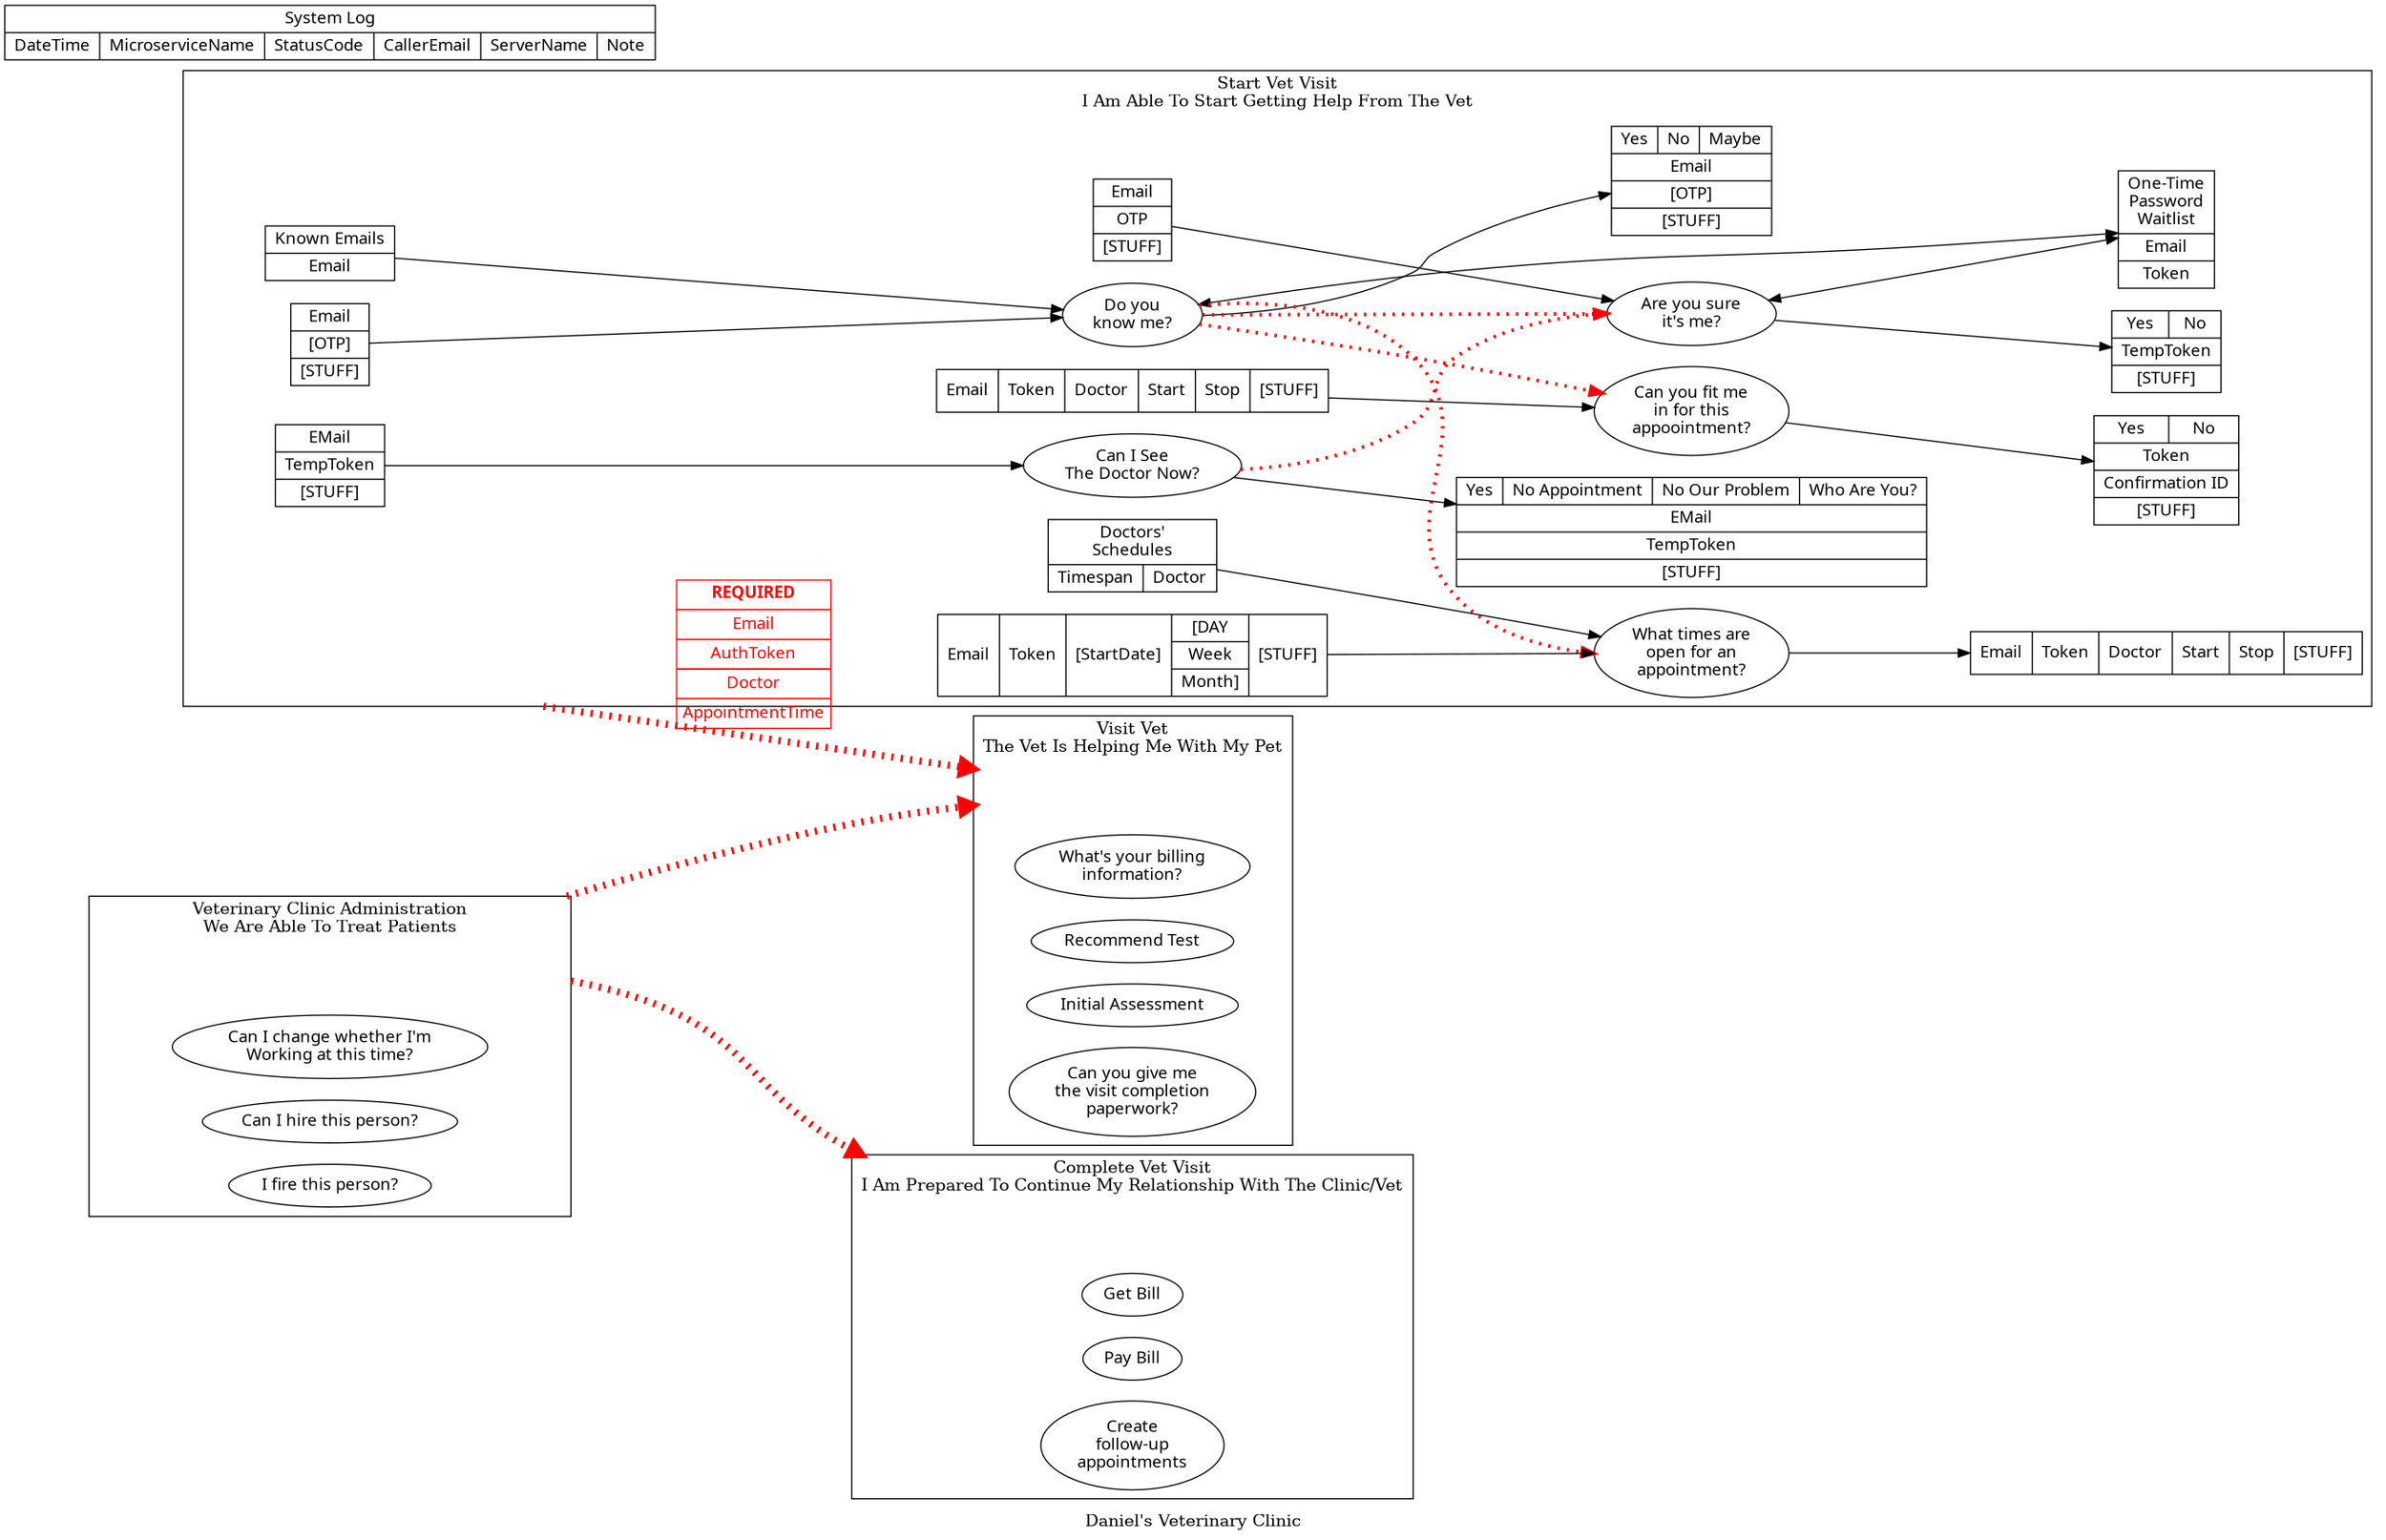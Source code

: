 @startuml
digraph VeterinaryClinic {
  node [fontname = "Handlee"];
  edge [fontname = "Handlee"];
  compound=true;
  label="Daniel's Veterinary Clinic";

  rankdir=LR;
  
  subgraph cluster_StartVetVisit {

    label="Start Vet Visit\nI Am Able To Start Getting Help From The Vet";
    edge[style=solid];
    ProcessAreaStartVetVisit [style=invis];

    doYouKnowMeInput [shape=record, label="<f0> Email|<f1> [OTP]|<f2> \[STUFF\]"];
    doYouKnowMeOutput [shape=record,label="{<f0> Yes|<f1> No|<f2>Maybe} | <f3> Email| <f4> \[OTP\]| <f5> \[STUFF\]"];
    knownEMails [ shape=record, label="<f0> Known Emails | <f1> Email"];
    doYouKnowMe [shape=oval, label="Do you\nknow me?"];
    knownEMails->doYouKnowMe;
    doYouKnowMeInput->doYouKnowMe;
    doYouKnowMe->doYouKnowMeOutput;
    doYouKnowMe->otpWaitList [dir=both];

    otpWaitList [ shape=record, label="<f0> One-Time\nPassword\nWaitlist | <f1> Email | <f2> Token"];
    areYouSureItsMeInput [shape=record, label="Email|OTP|\[STUFF\]"];
    areYouSureItsMeOutput [shape=record, label="{Yes|No} | TempToken | \[STUFF\]"];

    areYouSureItsMe [shape=oval, label="Are you sure\nit's me?"];
    areYouSureItsMe->otpWaitList [dir=both];
    areYouSureItsMeInput->areYouSureItsMe;
    areYouSureItsMe->areYouSureItsMeOutput;

    canISeeTheDoctorNowInput [shape=record, label="<f0> EMail| <f1> TempToken | <f2> \[STUFF\]"];
    canISeeTheDoctorNowOutput [shape=record, label="{<f0> Yes| <f1> No Appointment | <f2> No Our Problem | <f3> Who Are You?}| <f4> EMail| <f5> TempToken | <f6> \[STUFF\]"];
    canISeeTheDoctorNow [shape=oval, label="Can I See\nThe Doctor Now?"];
    canISeeTheDoctorNowInput->canISeeTheDoctorNow;
    canISeeTheDoctorNow->canISeeTheDoctorNowOutput;

    docSchedule [shape=record, label="<f0> Doctors'\nSchedules | {<f1>Timespan | <f2> Doctor }"];
    whatTimesAreOpenForAnAppointmentInput [shape=record, label="{<f0> Email | <f1> Token | <f2> \[StartDate\] | {<f3> \[DAY|Week|Month\]} | <f4> \[STUFF\]}"];
    whatTimesAreOpenForAnAppointment [shape=oval, label="What times are\nopen for an\nappointment?"];
    whatTimesAreOpenForAnAppointmentOutput [shape=record, label="{<f0> Email | <f1> Token | <f2> Doctor | <f3> Start | <f4> Stop | <f5> \[STUFF\]}"];
    whatTimesAreOpenForAnAppointmentInput->whatTimesAreOpenForAnAppointment;
    whatTimesAreOpenForAnAppointment->whatTimesAreOpenForAnAppointmentOutput;
    docSchedule->whatTimesAreOpenForAnAppointment;

    canYouFitMeInForThisAppointmentInput [shape=record, label="{<f0> Email | <f1> Token | <f2> Doctor | <f3> Start | <f4> Stop | <f5> \[STUFF\]}"];
    canYouFitMeInForThisAppointmentOutput [shape=record, label="{<f0> Yes | <f1> No} | <f2> Token | <f3> Confirmation ID | <f4> \[STUFF\]"];
    canYouFitMeInForThisAppointment [shape=oval, label="Can you fit me\nin for this\nappoointment?"];
    canYouFitMeInForThisAppointmentInput->canYouFitMeInForThisAppointment;
    canYouFitMeInForThisAppointment->canYouFitMeInForThisAppointmentOutput;

    // MICROSERVICE BUSINESS HIERARCHY -- NOT DATAFLOW OR DEPENDENCIES
    doYouKnowMe->canYouFitMeInForThisAppointment [color=red, penwidth=3, style=dotted];
    doYouKnowMe->areYouSureItsMe [color=red, penwidth=3, style=dotted];
    doYouKnowMe->whatTimesAreOpenForAnAppointment [color=red, penwidth=3, style=dotted];
    canISeeTheDoctorNow->areYouSureItsMe [color=red, penwidth=3, style=dotted];
  }

  subgraph cluster_VisitVet {
    node [fontname = "Handlee"];
    edge [fontname = "Handlee"];
    label="Visit Vet\nThe Vet Is Helping Me With My Pet";
    ProcessAreaVisitVet [style=invis];

    getBillingInfo [label="What's your billing\ninformation?"];
    recommendTest [label="Recommend Test"];
    initialAssessment [label="Initial Assessment"];
    getVisitCompletionPaperwork [label="Can you give me\nthe visit completion\npaperwork?"];
  }

  subgraph cluster_CompleteVetVisit {
    node [fontname = "Handlee"];
    edge [fontname = "Handlee"];
    label="Complete Vet Visit\nI Am Prepared To Continue My Relationship With The Clinic/Vet";
    ProcessAreaCompleteVetVisit [style=invis];

    getBill [label="Get Bill"];
    payBill [label="Pay Bill"];
    createFollowupAppointments [shape=oval, label="Create\nfollow-up\nappointments"];
  }

  subgraph cluster_VeterinaryClinicAdministration {
    node [fontname = "Handlee"];
    edge [fontname = "Handlee"];
    label="Veterinary Clinic Administration\nWe Are Able To Treat Patients";
    ProcessAreaVeterinaryClinicAdministration [style=invis];

    changeAvailabilityTime [shape=oval, label="Can I change whether I'm\nWorking at this time?"];
    hirePerson [shape=oval, label="Can I hire this person?"];
    firePerson [shape=oval, label="I fire this person?"];

  }
  // PROCESS AREA BUSINESS HIERARCHY -- NOT DATAFLOW OR DEPENDENCIES

  ProcessAreaStartVetVisit->ProcessAreaVisitVet [color=red, style=dotted, penwidth=6, ltail=cluster_StartVetVisit,labelfontcolor=red, lhead=cluster_VisitVet, label=< 
  <TABLE BORDER="0" CELLBORDER="1" CELLSPACING="0" CELLPADDING="4" >
  
  <TR><TD><FONT COLOR="red"><b>REQUIRED</b></FONT></TD></TR>
  <TR><TD><FONT COLOR="red">Email</FONT></TD></TR>
  <TR><TD><FONT COLOR="red">AuthToken</FONT></TD></TR>
  <TR><TD><FONT COLOR="red">Doctor</FONT></TD></TR>
  <TR><TD><FONT COLOR="red">AppointmentTime</FONT></TD></TR>
  </TABLE>>]; 
  
  
  ProcessAreaVeterinaryClinicAdministration->ProcessAreaCompleteVetVisit [color=red, style=dotted, penwidth=6, ltail=cluster_VeterinaryClinicAdministration, lhead=cluster_CompleteVetVisit];
  ProcessAreaVeterinaryClinicAdministration->ProcessAreaVisitVet [color=red, style=dotted, penwidth=6, ltail=cluster_VeterinaryClinicAdministration, lhead=cluster_VisitVet];


  systemLog [shape=record, label="<f0> System Log | {<f1>DateTime | <f2> MicroserviceName | <f3> StatusCode | <f4> CallerEmail | <f5> ServerName | <f6> Note}"];
}


@enduml